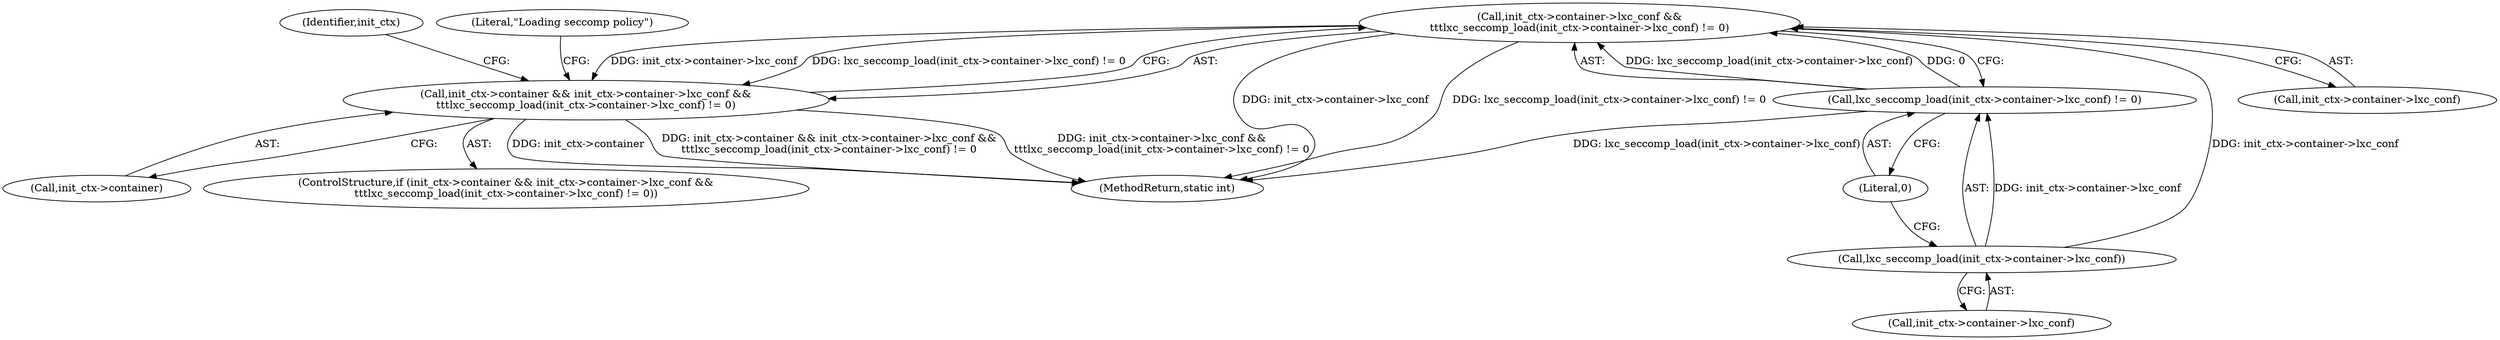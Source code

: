 digraph "0_lxc_5c3fcae78b63ac9dd56e36075903921bd9461f9e@pointer" {
"1000549" [label="(Call,init_ctx->container->lxc_conf &&\n\t\t\tlxc_seccomp_load(init_ctx->container->lxc_conf) != 0)"];
"1000556" [label="(Call,lxc_seccomp_load(init_ctx->container->lxc_conf))"];
"1000555" [label="(Call,lxc_seccomp_load(init_ctx->container->lxc_conf) != 0)"];
"1000545" [label="(Call,init_ctx->container && init_ctx->container->lxc_conf &&\n\t\t\tlxc_seccomp_load(init_ctx->container->lxc_conf) != 0)"];
"1000565" [label="(Literal,\"Loading seccomp policy\")"];
"1000545" [label="(Call,init_ctx->container && init_ctx->container->lxc_conf &&\n\t\t\tlxc_seccomp_load(init_ctx->container->lxc_conf) != 0)"];
"1000696" [label="(MethodReturn,static int)"];
"1000557" [label="(Call,init_ctx->container->lxc_conf)"];
"1000570" [label="(Identifier,init_ctx)"];
"1000556" [label="(Call,lxc_seccomp_load(init_ctx->container->lxc_conf))"];
"1000546" [label="(Call,init_ctx->container)"];
"1000550" [label="(Call,init_ctx->container->lxc_conf)"];
"1000555" [label="(Call,lxc_seccomp_load(init_ctx->container->lxc_conf) != 0)"];
"1000544" [label="(ControlStructure,if (init_ctx->container && init_ctx->container->lxc_conf &&\n\t\t\tlxc_seccomp_load(init_ctx->container->lxc_conf) != 0))"];
"1000549" [label="(Call,init_ctx->container->lxc_conf &&\n\t\t\tlxc_seccomp_load(init_ctx->container->lxc_conf) != 0)"];
"1000562" [label="(Literal,0)"];
"1000549" -> "1000545"  [label="AST: "];
"1000549" -> "1000550"  [label="CFG: "];
"1000549" -> "1000555"  [label="CFG: "];
"1000550" -> "1000549"  [label="AST: "];
"1000555" -> "1000549"  [label="AST: "];
"1000545" -> "1000549"  [label="CFG: "];
"1000549" -> "1000696"  [label="DDG: init_ctx->container->lxc_conf"];
"1000549" -> "1000696"  [label="DDG: lxc_seccomp_load(init_ctx->container->lxc_conf) != 0"];
"1000549" -> "1000545"  [label="DDG: init_ctx->container->lxc_conf"];
"1000549" -> "1000545"  [label="DDG: lxc_seccomp_load(init_ctx->container->lxc_conf) != 0"];
"1000556" -> "1000549"  [label="DDG: init_ctx->container->lxc_conf"];
"1000555" -> "1000549"  [label="DDG: lxc_seccomp_load(init_ctx->container->lxc_conf)"];
"1000555" -> "1000549"  [label="DDG: 0"];
"1000556" -> "1000555"  [label="AST: "];
"1000556" -> "1000557"  [label="CFG: "];
"1000557" -> "1000556"  [label="AST: "];
"1000562" -> "1000556"  [label="CFG: "];
"1000556" -> "1000555"  [label="DDG: init_ctx->container->lxc_conf"];
"1000555" -> "1000562"  [label="CFG: "];
"1000562" -> "1000555"  [label="AST: "];
"1000555" -> "1000696"  [label="DDG: lxc_seccomp_load(init_ctx->container->lxc_conf)"];
"1000545" -> "1000544"  [label="AST: "];
"1000545" -> "1000546"  [label="CFG: "];
"1000546" -> "1000545"  [label="AST: "];
"1000565" -> "1000545"  [label="CFG: "];
"1000570" -> "1000545"  [label="CFG: "];
"1000545" -> "1000696"  [label="DDG: init_ctx->container"];
"1000545" -> "1000696"  [label="DDG: init_ctx->container && init_ctx->container->lxc_conf &&\n\t\t\tlxc_seccomp_load(init_ctx->container->lxc_conf) != 0"];
"1000545" -> "1000696"  [label="DDG: init_ctx->container->lxc_conf &&\n\t\t\tlxc_seccomp_load(init_ctx->container->lxc_conf) != 0"];
}
